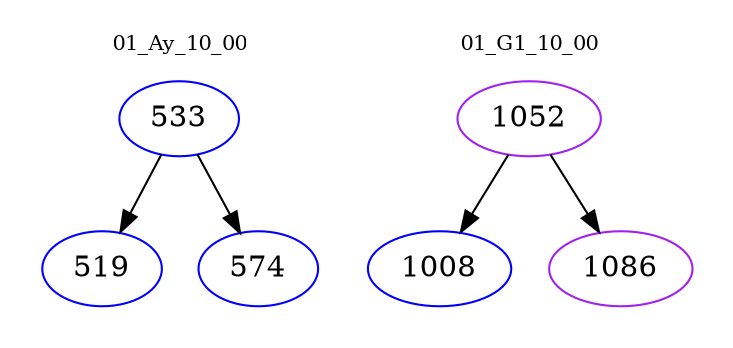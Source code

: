 digraph{
subgraph cluster_0 {
color = white
label = "01_Ay_10_00";
fontsize=10;
T0_533 [label="533", color="blue"]
T0_533 -> T0_519 [color="black"]
T0_519 [label="519", color="blue"]
T0_533 -> T0_574 [color="black"]
T0_574 [label="574", color="blue"]
}
subgraph cluster_1 {
color = white
label = "01_G1_10_00";
fontsize=10;
T1_1052 [label="1052", color="purple"]
T1_1052 -> T1_1008 [color="black"]
T1_1008 [label="1008", color="blue"]
T1_1052 -> T1_1086 [color="black"]
T1_1086 [label="1086", color="purple"]
}
}
